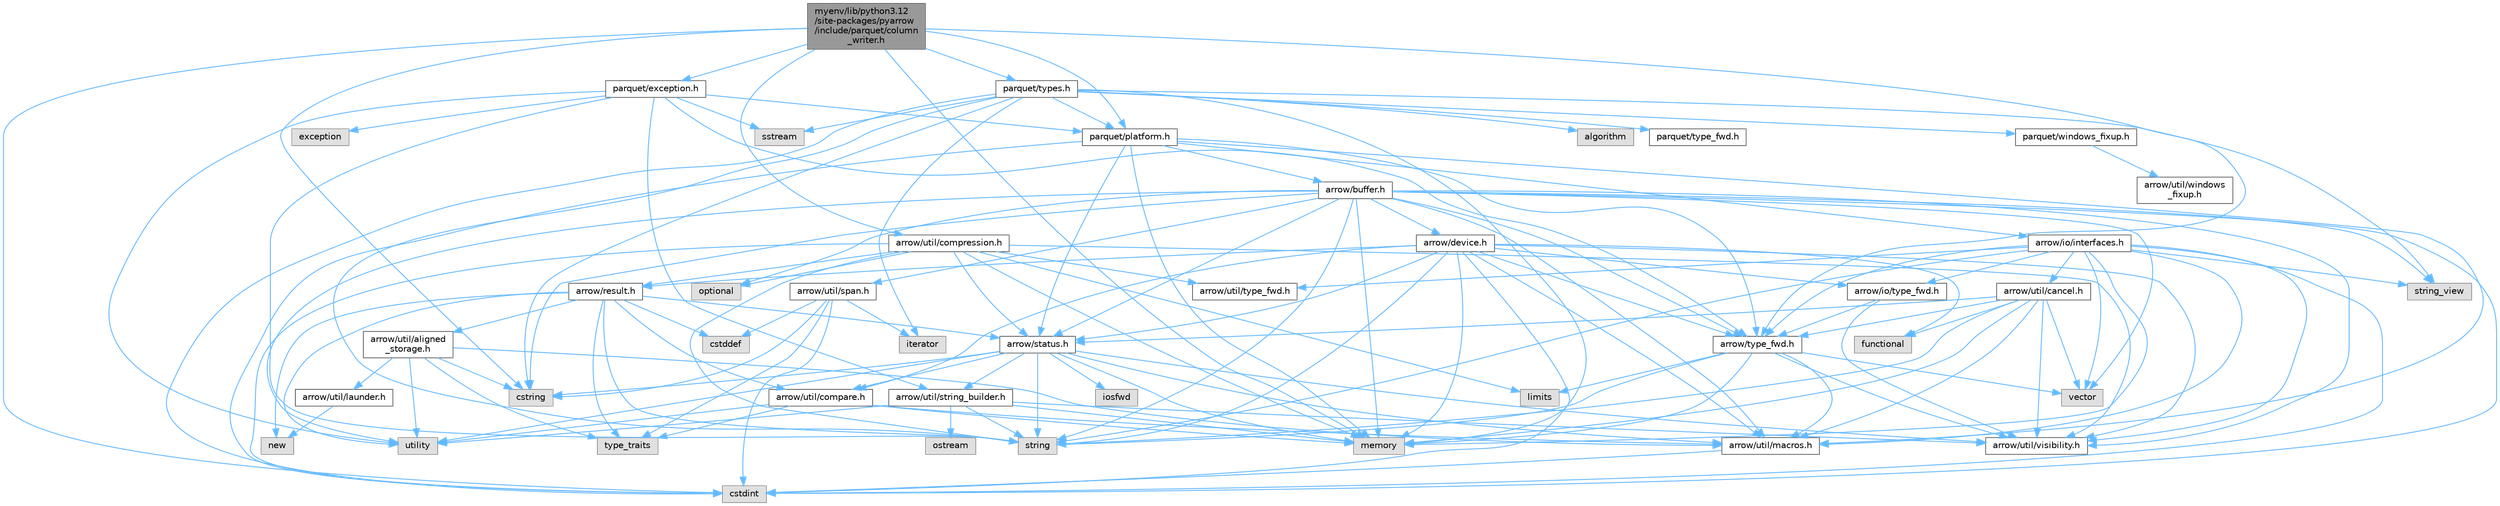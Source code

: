digraph "myenv/lib/python3.12/site-packages/pyarrow/include/parquet/column_writer.h"
{
 // LATEX_PDF_SIZE
  bgcolor="transparent";
  edge [fontname=Helvetica,fontsize=10,labelfontname=Helvetica,labelfontsize=10];
  node [fontname=Helvetica,fontsize=10,shape=box,height=0.2,width=0.4];
  Node1 [id="Node000001",label="myenv/lib/python3.12\l/site-packages/pyarrow\l/include/parquet/column\l_writer.h",height=0.2,width=0.4,color="gray40", fillcolor="grey60", style="filled", fontcolor="black",tooltip=" "];
  Node1 -> Node2 [id="edge1_Node000001_Node000002",color="steelblue1",style="solid",tooltip=" "];
  Node2 [id="Node000002",label="cstdint",height=0.2,width=0.4,color="grey60", fillcolor="#E0E0E0", style="filled",tooltip=" "];
  Node1 -> Node3 [id="edge2_Node000001_Node000003",color="steelblue1",style="solid",tooltip=" "];
  Node3 [id="Node000003",label="cstring",height=0.2,width=0.4,color="grey60", fillcolor="#E0E0E0", style="filled",tooltip=" "];
  Node1 -> Node4 [id="edge3_Node000001_Node000004",color="steelblue1",style="solid",tooltip=" "];
  Node4 [id="Node000004",label="memory",height=0.2,width=0.4,color="grey60", fillcolor="#E0E0E0", style="filled",tooltip=" "];
  Node1 -> Node5 [id="edge4_Node000001_Node000005",color="steelblue1",style="solid",tooltip=" "];
  Node5 [id="Node000005",label="arrow/type_fwd.h",height=0.2,width=0.4,color="grey40", fillcolor="white", style="filled",URL="$arrow_2type__fwd_8h.html",tooltip=" "];
  Node5 -> Node6 [id="edge5_Node000005_Node000006",color="steelblue1",style="solid",tooltip=" "];
  Node6 [id="Node000006",label="limits",height=0.2,width=0.4,color="grey60", fillcolor="#E0E0E0", style="filled",tooltip=" "];
  Node5 -> Node4 [id="edge6_Node000005_Node000004",color="steelblue1",style="solid",tooltip=" "];
  Node5 -> Node7 [id="edge7_Node000005_Node000007",color="steelblue1",style="solid",tooltip=" "];
  Node7 [id="Node000007",label="string",height=0.2,width=0.4,color="grey60", fillcolor="#E0E0E0", style="filled",tooltip=" "];
  Node5 -> Node8 [id="edge8_Node000005_Node000008",color="steelblue1",style="solid",tooltip=" "];
  Node8 [id="Node000008",label="vector",height=0.2,width=0.4,color="grey60", fillcolor="#E0E0E0", style="filled",tooltip=" "];
  Node5 -> Node9 [id="edge9_Node000005_Node000009",color="steelblue1",style="solid",tooltip=" "];
  Node9 [id="Node000009",label="arrow/util/macros.h",height=0.2,width=0.4,color="grey40", fillcolor="white", style="filled",URL="$macros_8h.html",tooltip=" "];
  Node9 -> Node2 [id="edge10_Node000009_Node000002",color="steelblue1",style="solid",tooltip=" "];
  Node5 -> Node10 [id="edge11_Node000005_Node000010",color="steelblue1",style="solid",tooltip=" "];
  Node10 [id="Node000010",label="arrow/util/visibility.h",height=0.2,width=0.4,color="grey40", fillcolor="white", style="filled",URL="$include_2arrow_2util_2visibility_8h.html",tooltip=" "];
  Node1 -> Node11 [id="edge12_Node000001_Node000011",color="steelblue1",style="solid",tooltip=" "];
  Node11 [id="Node000011",label="arrow/util/compression.h",height=0.2,width=0.4,color="grey40", fillcolor="white", style="filled",URL="$compression_8h.html",tooltip=" "];
  Node11 -> Node2 [id="edge13_Node000011_Node000002",color="steelblue1",style="solid",tooltip=" "];
  Node11 -> Node6 [id="edge14_Node000011_Node000006",color="steelblue1",style="solid",tooltip=" "];
  Node11 -> Node4 [id="edge15_Node000011_Node000004",color="steelblue1",style="solid",tooltip=" "];
  Node11 -> Node12 [id="edge16_Node000011_Node000012",color="steelblue1",style="solid",tooltip=" "];
  Node12 [id="Node000012",label="optional",height=0.2,width=0.4,color="grey60", fillcolor="#E0E0E0", style="filled",tooltip=" "];
  Node11 -> Node7 [id="edge17_Node000011_Node000007",color="steelblue1",style="solid",tooltip=" "];
  Node11 -> Node13 [id="edge18_Node000011_Node000013",color="steelblue1",style="solid",tooltip=" "];
  Node13 [id="Node000013",label="arrow/result.h",height=0.2,width=0.4,color="grey40", fillcolor="white", style="filled",URL="$result_8h.html",tooltip=" "];
  Node13 -> Node14 [id="edge19_Node000013_Node000014",color="steelblue1",style="solid",tooltip=" "];
  Node14 [id="Node000014",label="cstddef",height=0.2,width=0.4,color="grey60", fillcolor="#E0E0E0", style="filled",tooltip=" "];
  Node13 -> Node15 [id="edge20_Node000013_Node000015",color="steelblue1",style="solid",tooltip=" "];
  Node15 [id="Node000015",label="new",height=0.2,width=0.4,color="grey60", fillcolor="#E0E0E0", style="filled",tooltip=" "];
  Node13 -> Node7 [id="edge21_Node000013_Node000007",color="steelblue1",style="solid",tooltip=" "];
  Node13 -> Node16 [id="edge22_Node000013_Node000016",color="steelblue1",style="solid",tooltip=" "];
  Node16 [id="Node000016",label="type_traits",height=0.2,width=0.4,color="grey60", fillcolor="#E0E0E0", style="filled",tooltip=" "];
  Node13 -> Node17 [id="edge23_Node000013_Node000017",color="steelblue1",style="solid",tooltip=" "];
  Node17 [id="Node000017",label="utility",height=0.2,width=0.4,color="grey60", fillcolor="#E0E0E0", style="filled",tooltip=" "];
  Node13 -> Node18 [id="edge24_Node000013_Node000018",color="steelblue1",style="solid",tooltip=" "];
  Node18 [id="Node000018",label="arrow/status.h",height=0.2,width=0.4,color="grey40", fillcolor="white", style="filled",URL="$status_8h.html",tooltip=" "];
  Node18 -> Node3 [id="edge25_Node000018_Node000003",color="steelblue1",style="solid",tooltip=" "];
  Node18 -> Node19 [id="edge26_Node000018_Node000019",color="steelblue1",style="solid",tooltip=" "];
  Node19 [id="Node000019",label="iosfwd",height=0.2,width=0.4,color="grey60", fillcolor="#E0E0E0", style="filled",tooltip=" "];
  Node18 -> Node4 [id="edge27_Node000018_Node000004",color="steelblue1",style="solid",tooltip=" "];
  Node18 -> Node7 [id="edge28_Node000018_Node000007",color="steelblue1",style="solid",tooltip=" "];
  Node18 -> Node17 [id="edge29_Node000018_Node000017",color="steelblue1",style="solid",tooltip=" "];
  Node18 -> Node20 [id="edge30_Node000018_Node000020",color="steelblue1",style="solid",tooltip=" "];
  Node20 [id="Node000020",label="arrow/util/compare.h",height=0.2,width=0.4,color="grey40", fillcolor="white", style="filled",URL="$util_2compare_8h.html",tooltip=" "];
  Node20 -> Node4 [id="edge31_Node000020_Node000004",color="steelblue1",style="solid",tooltip=" "];
  Node20 -> Node16 [id="edge32_Node000020_Node000016",color="steelblue1",style="solid",tooltip=" "];
  Node20 -> Node17 [id="edge33_Node000020_Node000017",color="steelblue1",style="solid",tooltip=" "];
  Node20 -> Node9 [id="edge34_Node000020_Node000009",color="steelblue1",style="solid",tooltip=" "];
  Node18 -> Node9 [id="edge35_Node000018_Node000009",color="steelblue1",style="solid",tooltip=" "];
  Node18 -> Node21 [id="edge36_Node000018_Node000021",color="steelblue1",style="solid",tooltip=" "];
  Node21 [id="Node000021",label="arrow/util/string_builder.h",height=0.2,width=0.4,color="grey40", fillcolor="white", style="filled",URL="$string__builder_8h.html",tooltip=" "];
  Node21 -> Node4 [id="edge37_Node000021_Node000004",color="steelblue1",style="solid",tooltip=" "];
  Node21 -> Node22 [id="edge38_Node000021_Node000022",color="steelblue1",style="solid",tooltip=" "];
  Node22 [id="Node000022",label="ostream",height=0.2,width=0.4,color="grey60", fillcolor="#E0E0E0", style="filled",tooltip=" "];
  Node21 -> Node7 [id="edge39_Node000021_Node000007",color="steelblue1",style="solid",tooltip=" "];
  Node21 -> Node17 [id="edge40_Node000021_Node000017",color="steelblue1",style="solid",tooltip=" "];
  Node21 -> Node10 [id="edge41_Node000021_Node000010",color="steelblue1",style="solid",tooltip=" "];
  Node18 -> Node10 [id="edge42_Node000018_Node000010",color="steelblue1",style="solid",tooltip=" "];
  Node13 -> Node23 [id="edge43_Node000013_Node000023",color="steelblue1",style="solid",tooltip=" "];
  Node23 [id="Node000023",label="arrow/util/aligned\l_storage.h",height=0.2,width=0.4,color="grey40", fillcolor="white", style="filled",URL="$aligned__storage_8h.html",tooltip=" "];
  Node23 -> Node3 [id="edge44_Node000023_Node000003",color="steelblue1",style="solid",tooltip=" "];
  Node23 -> Node16 [id="edge45_Node000023_Node000016",color="steelblue1",style="solid",tooltip=" "];
  Node23 -> Node17 [id="edge46_Node000023_Node000017",color="steelblue1",style="solid",tooltip=" "];
  Node23 -> Node24 [id="edge47_Node000023_Node000024",color="steelblue1",style="solid",tooltip=" "];
  Node24 [id="Node000024",label="arrow/util/launder.h",height=0.2,width=0.4,color="grey40", fillcolor="white", style="filled",URL="$launder_8h.html",tooltip=" "];
  Node24 -> Node15 [id="edge48_Node000024_Node000015",color="steelblue1",style="solid",tooltip=" "];
  Node23 -> Node9 [id="edge49_Node000023_Node000009",color="steelblue1",style="solid",tooltip=" "];
  Node13 -> Node20 [id="edge50_Node000013_Node000020",color="steelblue1",style="solid",tooltip=" "];
  Node11 -> Node18 [id="edge51_Node000011_Node000018",color="steelblue1",style="solid",tooltip=" "];
  Node11 -> Node25 [id="edge52_Node000011_Node000025",color="steelblue1",style="solid",tooltip=" "];
  Node25 [id="Node000025",label="arrow/util/type_fwd.h",height=0.2,width=0.4,color="grey40", fillcolor="white", style="filled",URL="$arrow_2util_2type__fwd_8h.html",tooltip=" "];
  Node11 -> Node10 [id="edge53_Node000011_Node000010",color="steelblue1",style="solid",tooltip=" "];
  Node1 -> Node26 [id="edge54_Node000001_Node000026",color="steelblue1",style="solid",tooltip=" "];
  Node26 [id="Node000026",label="parquet/exception.h",height=0.2,width=0.4,color="grey40", fillcolor="white", style="filled",URL="$exception_8h.html",tooltip=" "];
  Node26 -> Node27 [id="edge55_Node000026_Node000027",color="steelblue1",style="solid",tooltip=" "];
  Node27 [id="Node000027",label="exception",height=0.2,width=0.4,color="grey60", fillcolor="#E0E0E0", style="filled",tooltip=" "];
  Node26 -> Node28 [id="edge56_Node000026_Node000028",color="steelblue1",style="solid",tooltip=" "];
  Node28 [id="Node000028",label="sstream",height=0.2,width=0.4,color="grey60", fillcolor="#E0E0E0", style="filled",tooltip=" "];
  Node26 -> Node7 [id="edge57_Node000026_Node000007",color="steelblue1",style="solid",tooltip=" "];
  Node26 -> Node17 [id="edge58_Node000026_Node000017",color="steelblue1",style="solid",tooltip=" "];
  Node26 -> Node5 [id="edge59_Node000026_Node000005",color="steelblue1",style="solid",tooltip=" "];
  Node26 -> Node21 [id="edge60_Node000026_Node000021",color="steelblue1",style="solid",tooltip=" "];
  Node26 -> Node29 [id="edge61_Node000026_Node000029",color="steelblue1",style="solid",tooltip=" "];
  Node29 [id="Node000029",label="parquet/platform.h",height=0.2,width=0.4,color="grey40", fillcolor="white", style="filled",URL="$include_2parquet_2platform_8h.html",tooltip=" "];
  Node29 -> Node2 [id="edge62_Node000029_Node000002",color="steelblue1",style="solid",tooltip=" "];
  Node29 -> Node4 [id="edge63_Node000029_Node000004",color="steelblue1",style="solid",tooltip=" "];
  Node29 -> Node30 [id="edge64_Node000029_Node000030",color="steelblue1",style="solid",tooltip=" "];
  Node30 [id="Node000030",label="arrow/buffer.h",height=0.2,width=0.4,color="grey40", fillcolor="white", style="filled",URL="$buffer_8h.html",tooltip=" "];
  Node30 -> Node2 [id="edge65_Node000030_Node000002",color="steelblue1",style="solid",tooltip=" "];
  Node30 -> Node3 [id="edge66_Node000030_Node000003",color="steelblue1",style="solid",tooltip=" "];
  Node30 -> Node4 [id="edge67_Node000030_Node000004",color="steelblue1",style="solid",tooltip=" "];
  Node30 -> Node12 [id="edge68_Node000030_Node000012",color="steelblue1",style="solid",tooltip=" "];
  Node30 -> Node7 [id="edge69_Node000030_Node000007",color="steelblue1",style="solid",tooltip=" "];
  Node30 -> Node31 [id="edge70_Node000030_Node000031",color="steelblue1",style="solid",tooltip=" "];
  Node31 [id="Node000031",label="string_view",height=0.2,width=0.4,color="grey60", fillcolor="#E0E0E0", style="filled",tooltip=" "];
  Node30 -> Node17 [id="edge71_Node000030_Node000017",color="steelblue1",style="solid",tooltip=" "];
  Node30 -> Node8 [id="edge72_Node000030_Node000008",color="steelblue1",style="solid",tooltip=" "];
  Node30 -> Node32 [id="edge73_Node000030_Node000032",color="steelblue1",style="solid",tooltip=" "];
  Node32 [id="Node000032",label="arrow/device.h",height=0.2,width=0.4,color="grey40", fillcolor="white", style="filled",URL="$device_8h.html",tooltip=" "];
  Node32 -> Node2 [id="edge74_Node000032_Node000002",color="steelblue1",style="solid",tooltip=" "];
  Node32 -> Node33 [id="edge75_Node000032_Node000033",color="steelblue1",style="solid",tooltip=" "];
  Node33 [id="Node000033",label="functional",height=0.2,width=0.4,color="grey60", fillcolor="#E0E0E0", style="filled",tooltip=" "];
  Node32 -> Node4 [id="edge76_Node000032_Node000004",color="steelblue1",style="solid",tooltip=" "];
  Node32 -> Node7 [id="edge77_Node000032_Node000007",color="steelblue1",style="solid",tooltip=" "];
  Node32 -> Node34 [id="edge78_Node000032_Node000034",color="steelblue1",style="solid",tooltip=" "];
  Node34 [id="Node000034",label="arrow/io/type_fwd.h",height=0.2,width=0.4,color="grey40", fillcolor="white", style="filled",URL="$arrow_2io_2type__fwd_8h.html",tooltip=" "];
  Node34 -> Node5 [id="edge79_Node000034_Node000005",color="steelblue1",style="solid",tooltip=" "];
  Node34 -> Node10 [id="edge80_Node000034_Node000010",color="steelblue1",style="solid",tooltip=" "];
  Node32 -> Node13 [id="edge81_Node000032_Node000013",color="steelblue1",style="solid",tooltip=" "];
  Node32 -> Node18 [id="edge82_Node000032_Node000018",color="steelblue1",style="solid",tooltip=" "];
  Node32 -> Node5 [id="edge83_Node000032_Node000005",color="steelblue1",style="solid",tooltip=" "];
  Node32 -> Node20 [id="edge84_Node000032_Node000020",color="steelblue1",style="solid",tooltip=" "];
  Node32 -> Node9 [id="edge85_Node000032_Node000009",color="steelblue1",style="solid",tooltip=" "];
  Node32 -> Node10 [id="edge86_Node000032_Node000010",color="steelblue1",style="solid",tooltip=" "];
  Node30 -> Node18 [id="edge87_Node000030_Node000018",color="steelblue1",style="solid",tooltip=" "];
  Node30 -> Node5 [id="edge88_Node000030_Node000005",color="steelblue1",style="solid",tooltip=" "];
  Node30 -> Node9 [id="edge89_Node000030_Node000009",color="steelblue1",style="solid",tooltip=" "];
  Node30 -> Node35 [id="edge90_Node000030_Node000035",color="steelblue1",style="solid",tooltip=" "];
  Node35 [id="Node000035",label="arrow/util/span.h",height=0.2,width=0.4,color="grey40", fillcolor="white", style="filled",URL="$span_8h.html",tooltip=" "];
  Node35 -> Node14 [id="edge91_Node000035_Node000014",color="steelblue1",style="solid",tooltip=" "];
  Node35 -> Node2 [id="edge92_Node000035_Node000002",color="steelblue1",style="solid",tooltip=" "];
  Node35 -> Node3 [id="edge93_Node000035_Node000003",color="steelblue1",style="solid",tooltip=" "];
  Node35 -> Node36 [id="edge94_Node000035_Node000036",color="steelblue1",style="solid",tooltip=" "];
  Node36 [id="Node000036",label="iterator",height=0.2,width=0.4,color="grey60", fillcolor="#E0E0E0", style="filled",tooltip=" "];
  Node35 -> Node16 [id="edge95_Node000035_Node000016",color="steelblue1",style="solid",tooltip=" "];
  Node30 -> Node10 [id="edge96_Node000030_Node000010",color="steelblue1",style="solid",tooltip=" "];
  Node29 -> Node37 [id="edge97_Node000029_Node000037",color="steelblue1",style="solid",tooltip=" "];
  Node37 [id="Node000037",label="arrow/io/interfaces.h",height=0.2,width=0.4,color="grey40", fillcolor="white", style="filled",URL="$interfaces_8h.html",tooltip=" "];
  Node37 -> Node2 [id="edge98_Node000037_Node000002",color="steelblue1",style="solid",tooltip=" "];
  Node37 -> Node4 [id="edge99_Node000037_Node000004",color="steelblue1",style="solid",tooltip=" "];
  Node37 -> Node7 [id="edge100_Node000037_Node000007",color="steelblue1",style="solid",tooltip=" "];
  Node37 -> Node31 [id="edge101_Node000037_Node000031",color="steelblue1",style="solid",tooltip=" "];
  Node37 -> Node8 [id="edge102_Node000037_Node000008",color="steelblue1",style="solid",tooltip=" "];
  Node37 -> Node34 [id="edge103_Node000037_Node000034",color="steelblue1",style="solid",tooltip=" "];
  Node37 -> Node5 [id="edge104_Node000037_Node000005",color="steelblue1",style="solid",tooltip=" "];
  Node37 -> Node38 [id="edge105_Node000037_Node000038",color="steelblue1",style="solid",tooltip=" "];
  Node38 [id="Node000038",label="arrow/util/cancel.h",height=0.2,width=0.4,color="grey40", fillcolor="white", style="filled",URL="$cancel_8h.html",tooltip=" "];
  Node38 -> Node33 [id="edge106_Node000038_Node000033",color="steelblue1",style="solid",tooltip=" "];
  Node38 -> Node4 [id="edge107_Node000038_Node000004",color="steelblue1",style="solid",tooltip=" "];
  Node38 -> Node7 [id="edge108_Node000038_Node000007",color="steelblue1",style="solid",tooltip=" "];
  Node38 -> Node8 [id="edge109_Node000038_Node000008",color="steelblue1",style="solid",tooltip=" "];
  Node38 -> Node18 [id="edge110_Node000038_Node000018",color="steelblue1",style="solid",tooltip=" "];
  Node38 -> Node5 [id="edge111_Node000038_Node000005",color="steelblue1",style="solid",tooltip=" "];
  Node38 -> Node9 [id="edge112_Node000038_Node000009",color="steelblue1",style="solid",tooltip=" "];
  Node38 -> Node10 [id="edge113_Node000038_Node000010",color="steelblue1",style="solid",tooltip=" "];
  Node37 -> Node9 [id="edge114_Node000037_Node000009",color="steelblue1",style="solid",tooltip=" "];
  Node37 -> Node25 [id="edge115_Node000037_Node000025",color="steelblue1",style="solid",tooltip=" "];
  Node37 -> Node10 [id="edge116_Node000037_Node000010",color="steelblue1",style="solid",tooltip=" "];
  Node29 -> Node18 [id="edge117_Node000029_Node000018",color="steelblue1",style="solid",tooltip=" "];
  Node29 -> Node5 [id="edge118_Node000029_Node000005",color="steelblue1",style="solid",tooltip=" "];
  Node29 -> Node9 [id="edge119_Node000029_Node000009",color="steelblue1",style="solid",tooltip=" "];
  Node1 -> Node29 [id="edge120_Node000001_Node000029",color="steelblue1",style="solid",tooltip=" "];
  Node1 -> Node39 [id="edge121_Node000001_Node000039",color="steelblue1",style="solid",tooltip=" "];
  Node39 [id="Node000039",label="parquet/types.h",height=0.2,width=0.4,color="grey40", fillcolor="white", style="filled",URL="$parquet_2types_8h.html",tooltip=" "];
  Node39 -> Node40 [id="edge122_Node000039_Node000040",color="steelblue1",style="solid",tooltip=" "];
  Node40 [id="Node000040",label="algorithm",height=0.2,width=0.4,color="grey60", fillcolor="#E0E0E0", style="filled",tooltip=" "];
  Node39 -> Node2 [id="edge123_Node000039_Node000002",color="steelblue1",style="solid",tooltip=" "];
  Node39 -> Node3 [id="edge124_Node000039_Node000003",color="steelblue1",style="solid",tooltip=" "];
  Node39 -> Node36 [id="edge125_Node000039_Node000036",color="steelblue1",style="solid",tooltip=" "];
  Node39 -> Node4 [id="edge126_Node000039_Node000004",color="steelblue1",style="solid",tooltip=" "];
  Node39 -> Node28 [id="edge127_Node000039_Node000028",color="steelblue1",style="solid",tooltip=" "];
  Node39 -> Node7 [id="edge128_Node000039_Node000007",color="steelblue1",style="solid",tooltip=" "];
  Node39 -> Node31 [id="edge129_Node000039_Node000031",color="steelblue1",style="solid",tooltip=" "];
  Node39 -> Node29 [id="edge130_Node000039_Node000029",color="steelblue1",style="solid",tooltip=" "];
  Node39 -> Node41 [id="edge131_Node000039_Node000041",color="steelblue1",style="solid",tooltip=" "];
  Node41 [id="Node000041",label="parquet/type_fwd.h",height=0.2,width=0.4,color="grey40", fillcolor="white", style="filled",URL="$parquet_2type__fwd_8h.html",tooltip=" "];
  Node39 -> Node42 [id="edge132_Node000039_Node000042",color="steelblue1",style="solid",tooltip=" "];
  Node42 [id="Node000042",label="parquet/windows_fixup.h",height=0.2,width=0.4,color="grey40", fillcolor="white", style="filled",URL="$parquet_2windows__fixup_8h.html",tooltip=" "];
  Node42 -> Node43 [id="edge133_Node000042_Node000043",color="steelblue1",style="solid",tooltip=" "];
  Node43 [id="Node000043",label="arrow/util/windows\l_fixup.h",height=0.2,width=0.4,color="grey40", fillcolor="white", style="filled",URL="$arrow_2util_2windows__fixup_8h.html",tooltip=" "];
}
